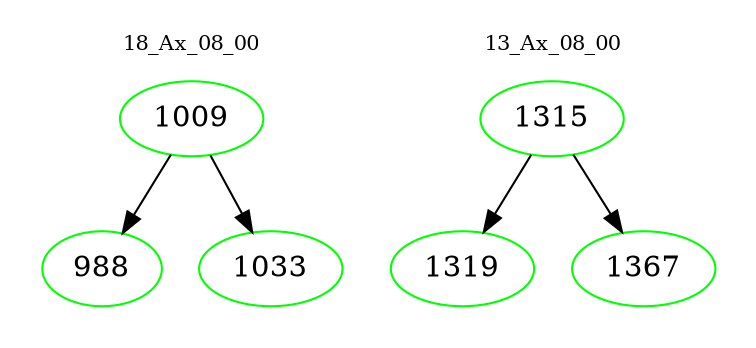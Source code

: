 digraph{
subgraph cluster_0 {
color = white
label = "18_Ax_08_00";
fontsize=10;
T0_1009 [label="1009", color="green"]
T0_1009 -> T0_988 [color="black"]
T0_988 [label="988", color="green"]
T0_1009 -> T0_1033 [color="black"]
T0_1033 [label="1033", color="green"]
}
subgraph cluster_1 {
color = white
label = "13_Ax_08_00";
fontsize=10;
T1_1315 [label="1315", color="green"]
T1_1315 -> T1_1319 [color="black"]
T1_1319 [label="1319", color="green"]
T1_1315 -> T1_1367 [color="black"]
T1_1367 [label="1367", color="green"]
}
}
